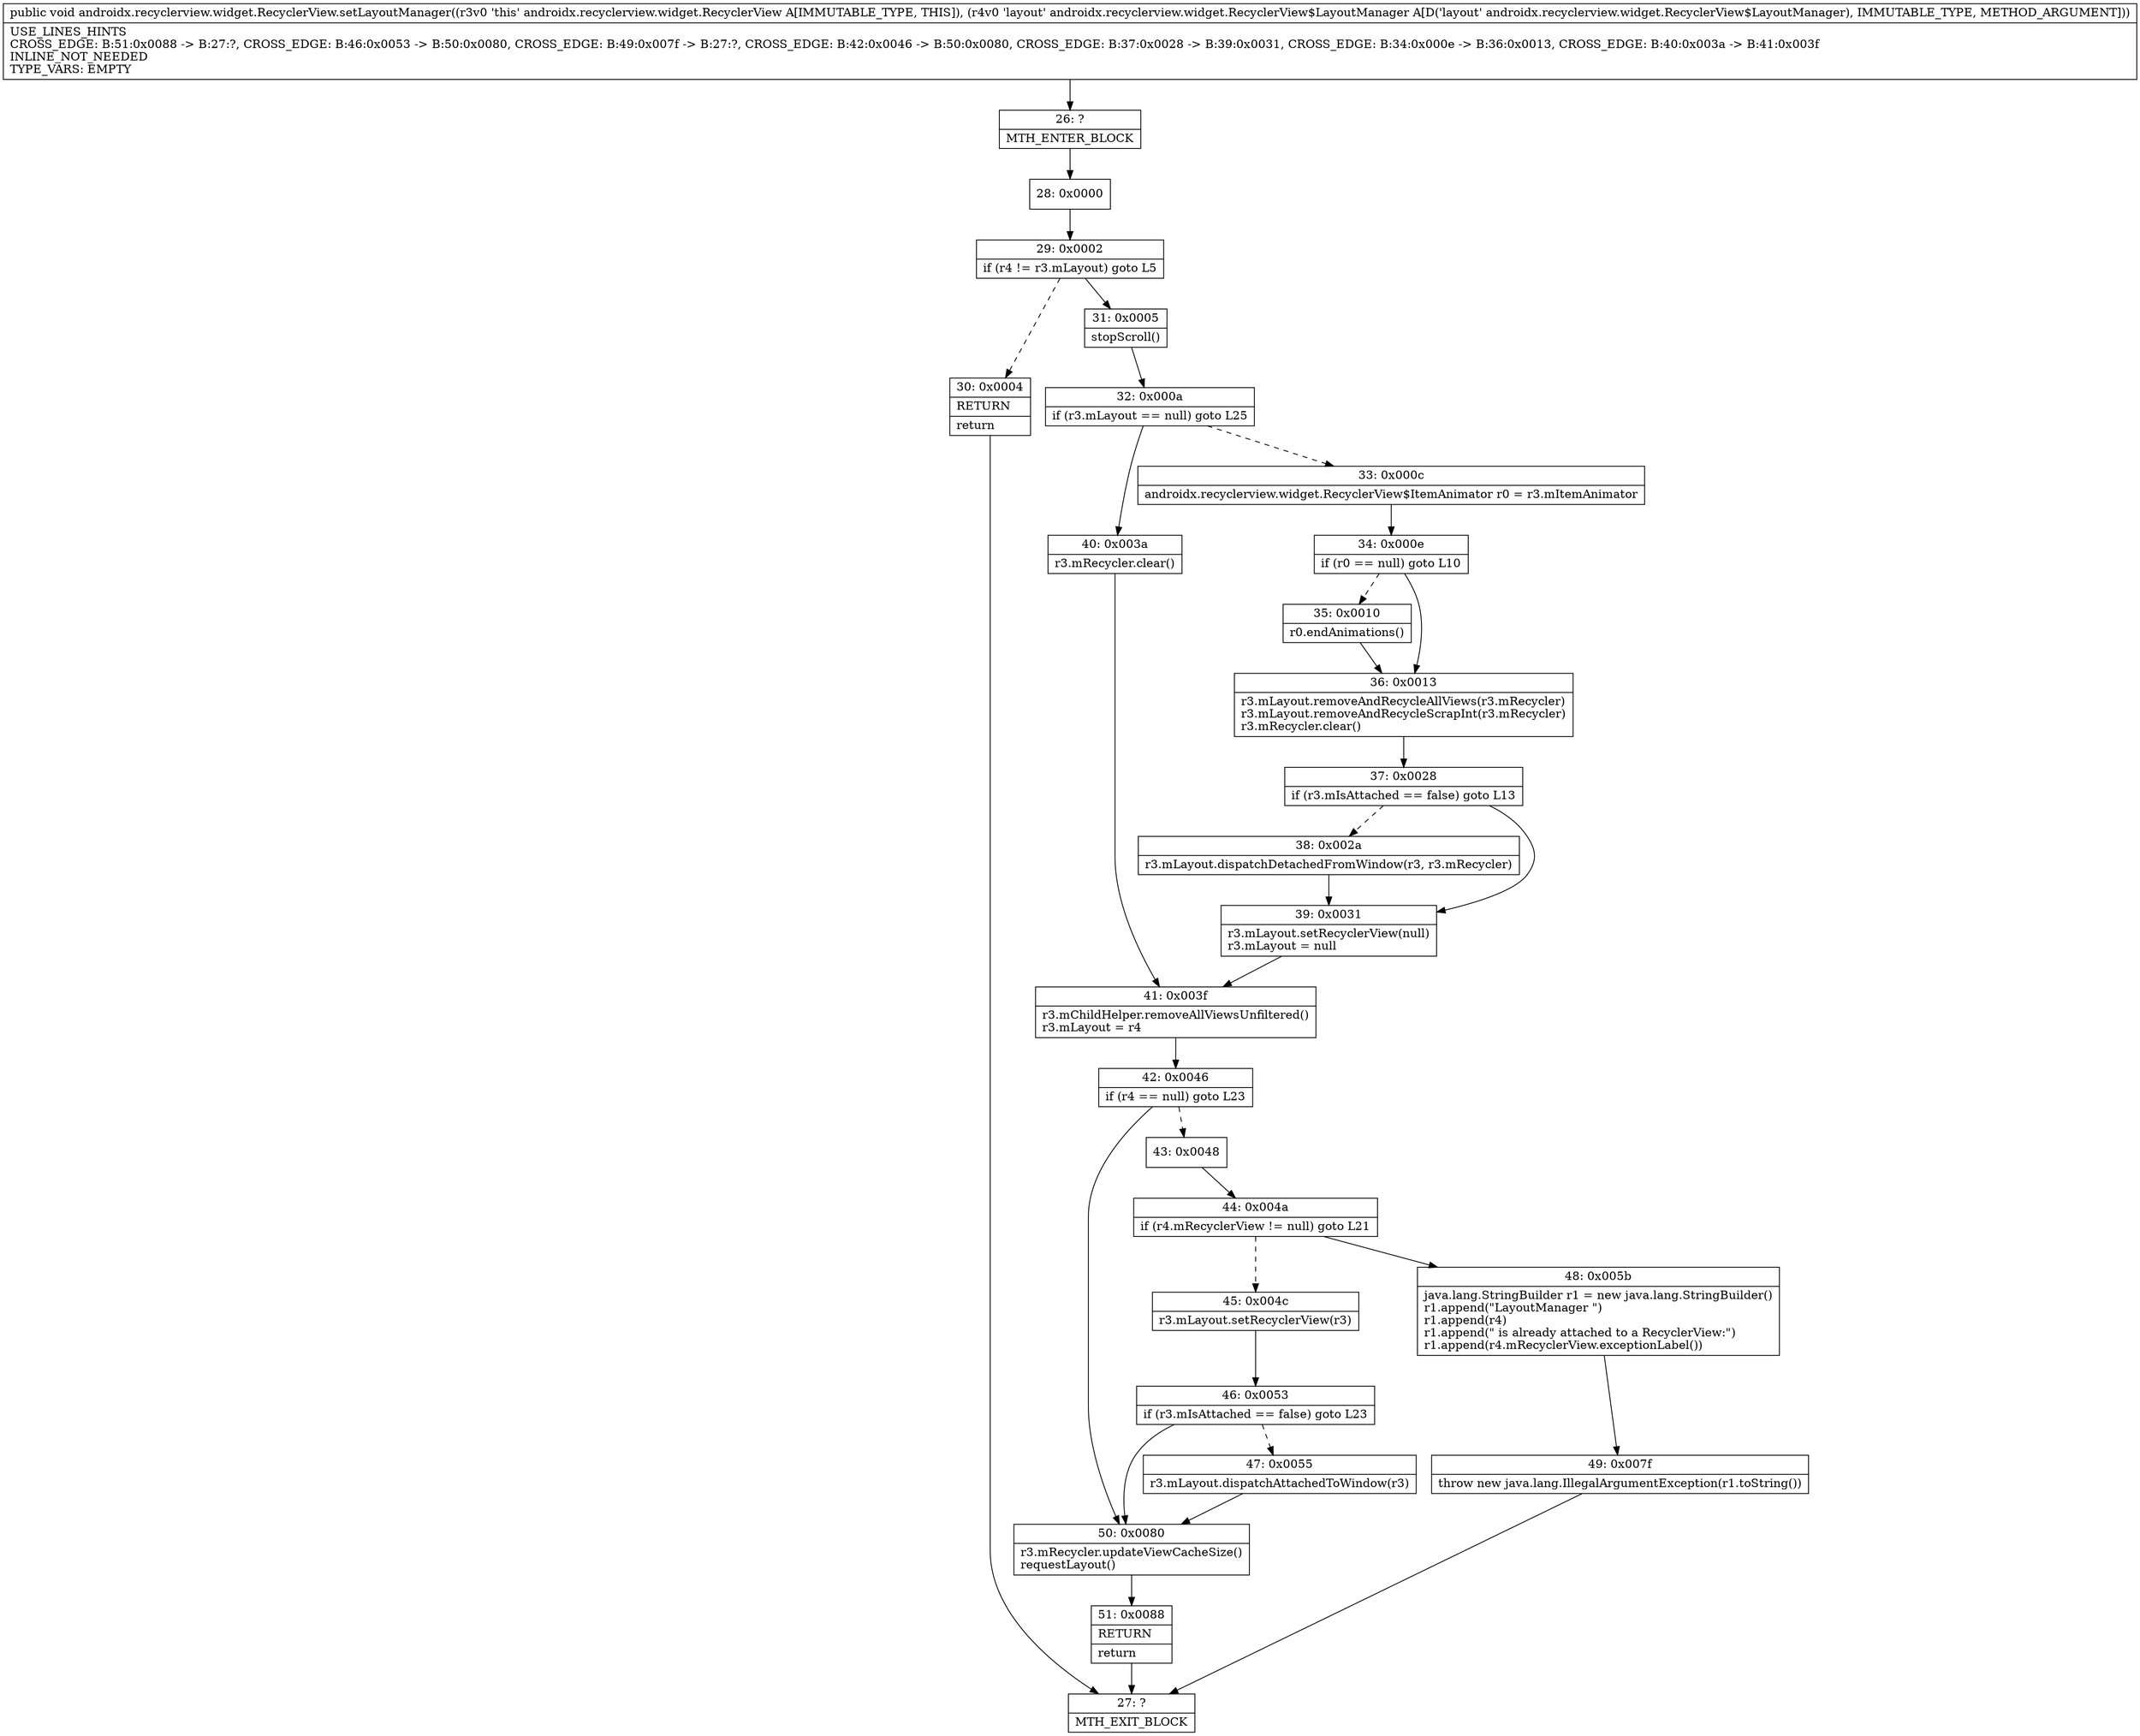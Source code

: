 digraph "CFG forandroidx.recyclerview.widget.RecyclerView.setLayoutManager(Landroidx\/recyclerview\/widget\/RecyclerView$LayoutManager;)V" {
Node_26 [shape=record,label="{26\:\ ?|MTH_ENTER_BLOCK\l}"];
Node_28 [shape=record,label="{28\:\ 0x0000}"];
Node_29 [shape=record,label="{29\:\ 0x0002|if (r4 != r3.mLayout) goto L5\l}"];
Node_30 [shape=record,label="{30\:\ 0x0004|RETURN\l|return\l}"];
Node_27 [shape=record,label="{27\:\ ?|MTH_EXIT_BLOCK\l}"];
Node_31 [shape=record,label="{31\:\ 0x0005|stopScroll()\l}"];
Node_32 [shape=record,label="{32\:\ 0x000a|if (r3.mLayout == null) goto L25\l}"];
Node_33 [shape=record,label="{33\:\ 0x000c|androidx.recyclerview.widget.RecyclerView$ItemAnimator r0 = r3.mItemAnimator\l}"];
Node_34 [shape=record,label="{34\:\ 0x000e|if (r0 == null) goto L10\l}"];
Node_35 [shape=record,label="{35\:\ 0x0010|r0.endAnimations()\l}"];
Node_36 [shape=record,label="{36\:\ 0x0013|r3.mLayout.removeAndRecycleAllViews(r3.mRecycler)\lr3.mLayout.removeAndRecycleScrapInt(r3.mRecycler)\lr3.mRecycler.clear()\l}"];
Node_37 [shape=record,label="{37\:\ 0x0028|if (r3.mIsAttached == false) goto L13\l}"];
Node_38 [shape=record,label="{38\:\ 0x002a|r3.mLayout.dispatchDetachedFromWindow(r3, r3.mRecycler)\l}"];
Node_39 [shape=record,label="{39\:\ 0x0031|r3.mLayout.setRecyclerView(null)\lr3.mLayout = null\l}"];
Node_41 [shape=record,label="{41\:\ 0x003f|r3.mChildHelper.removeAllViewsUnfiltered()\lr3.mLayout = r4\l}"];
Node_42 [shape=record,label="{42\:\ 0x0046|if (r4 == null) goto L23\l}"];
Node_43 [shape=record,label="{43\:\ 0x0048}"];
Node_44 [shape=record,label="{44\:\ 0x004a|if (r4.mRecyclerView != null) goto L21\l}"];
Node_45 [shape=record,label="{45\:\ 0x004c|r3.mLayout.setRecyclerView(r3)\l}"];
Node_46 [shape=record,label="{46\:\ 0x0053|if (r3.mIsAttached == false) goto L23\l}"];
Node_47 [shape=record,label="{47\:\ 0x0055|r3.mLayout.dispatchAttachedToWindow(r3)\l}"];
Node_48 [shape=record,label="{48\:\ 0x005b|java.lang.StringBuilder r1 = new java.lang.StringBuilder()\lr1.append(\"LayoutManager \")\lr1.append(r4)\lr1.append(\" is already attached to a RecyclerView:\")\lr1.append(r4.mRecyclerView.exceptionLabel())\l}"];
Node_49 [shape=record,label="{49\:\ 0x007f|throw new java.lang.IllegalArgumentException(r1.toString())\l}"];
Node_50 [shape=record,label="{50\:\ 0x0080|r3.mRecycler.updateViewCacheSize()\lrequestLayout()\l}"];
Node_51 [shape=record,label="{51\:\ 0x0088|RETURN\l|return\l}"];
Node_40 [shape=record,label="{40\:\ 0x003a|r3.mRecycler.clear()\l}"];
MethodNode[shape=record,label="{public void androidx.recyclerview.widget.RecyclerView.setLayoutManager((r3v0 'this' androidx.recyclerview.widget.RecyclerView A[IMMUTABLE_TYPE, THIS]), (r4v0 'layout' androidx.recyclerview.widget.RecyclerView$LayoutManager A[D('layout' androidx.recyclerview.widget.RecyclerView$LayoutManager), IMMUTABLE_TYPE, METHOD_ARGUMENT]))  | USE_LINES_HINTS\lCROSS_EDGE: B:51:0x0088 \-\> B:27:?, CROSS_EDGE: B:46:0x0053 \-\> B:50:0x0080, CROSS_EDGE: B:49:0x007f \-\> B:27:?, CROSS_EDGE: B:42:0x0046 \-\> B:50:0x0080, CROSS_EDGE: B:37:0x0028 \-\> B:39:0x0031, CROSS_EDGE: B:34:0x000e \-\> B:36:0x0013, CROSS_EDGE: B:40:0x003a \-\> B:41:0x003f\lINLINE_NOT_NEEDED\lTYPE_VARS: EMPTY\l}"];
MethodNode -> Node_26;Node_26 -> Node_28;
Node_28 -> Node_29;
Node_29 -> Node_30[style=dashed];
Node_29 -> Node_31;
Node_30 -> Node_27;
Node_31 -> Node_32;
Node_32 -> Node_33[style=dashed];
Node_32 -> Node_40;
Node_33 -> Node_34;
Node_34 -> Node_35[style=dashed];
Node_34 -> Node_36;
Node_35 -> Node_36;
Node_36 -> Node_37;
Node_37 -> Node_38[style=dashed];
Node_37 -> Node_39;
Node_38 -> Node_39;
Node_39 -> Node_41;
Node_41 -> Node_42;
Node_42 -> Node_43[style=dashed];
Node_42 -> Node_50;
Node_43 -> Node_44;
Node_44 -> Node_45[style=dashed];
Node_44 -> Node_48;
Node_45 -> Node_46;
Node_46 -> Node_47[style=dashed];
Node_46 -> Node_50;
Node_47 -> Node_50;
Node_48 -> Node_49;
Node_49 -> Node_27;
Node_50 -> Node_51;
Node_51 -> Node_27;
Node_40 -> Node_41;
}

